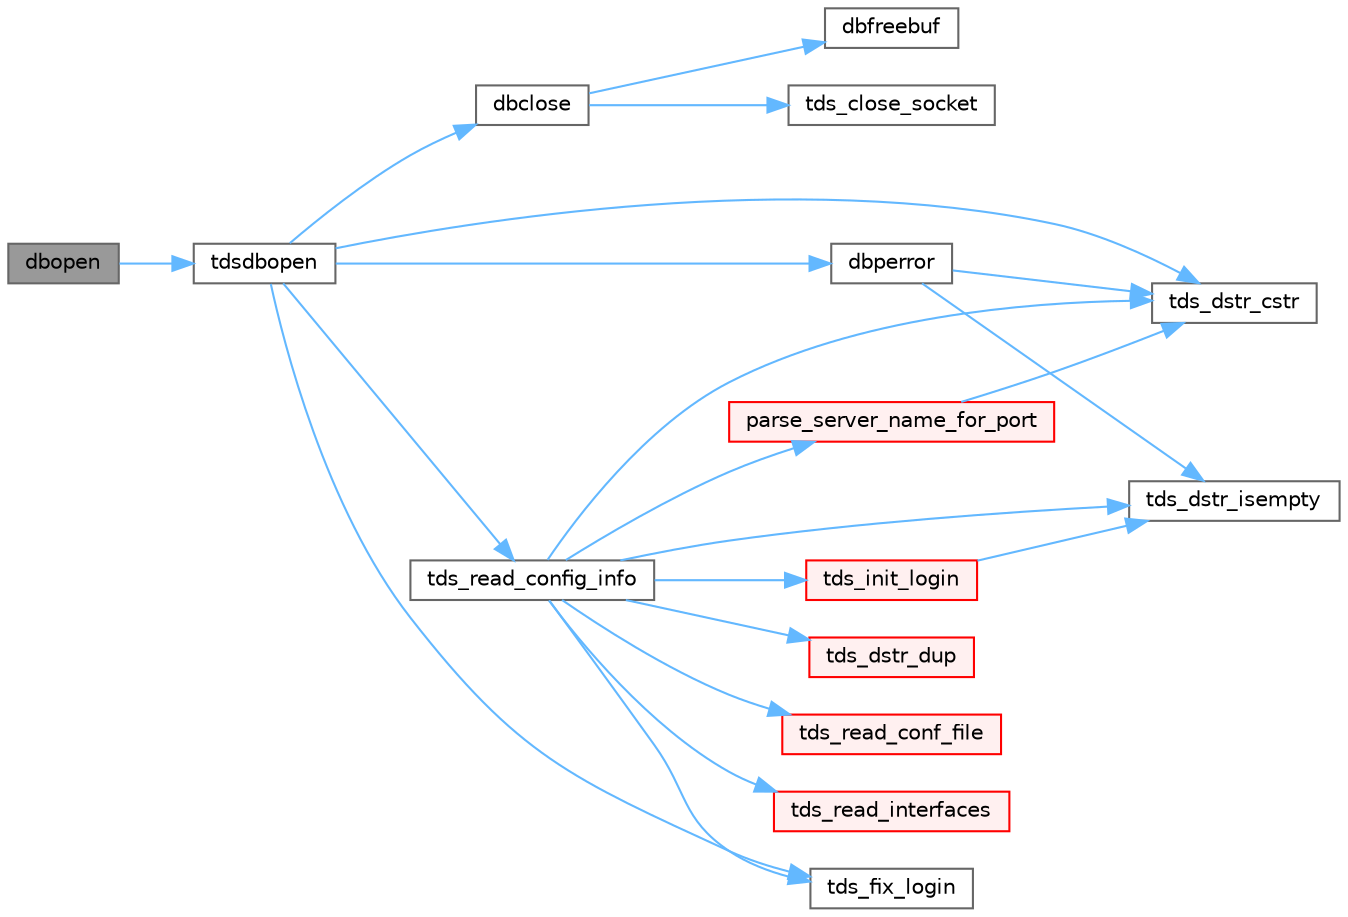 digraph "dbopen"
{
 // LATEX_PDF_SIZE
  bgcolor="transparent";
  edge [fontname=Helvetica,fontsize=10,labelfontname=Helvetica,labelfontsize=10];
  node [fontname=Helvetica,fontsize=10,shape=box,height=0.2,width=0.4];
  rankdir="LR";
  Node1 [id="Node000001",label="dbopen",height=0.2,width=0.4,color="gray40", fillcolor="grey60", style="filled", fontcolor="black",tooltip="Normally not used."];
  Node1 -> Node2 [id="edge1_Node000001_Node000002",color="steelblue1",style="solid",tooltip=" "];
  Node2 [id="Node000002",label="tdsdbopen",height=0.2,width=0.4,color="grey40", fillcolor="white", style="filled",URL="$a00569.html#gae6da75d7b9e7b567890fc83c9459d824",tooltip="Form a connection with the server."];
  Node2 -> Node3 [id="edge2_Node000002_Node000003",color="steelblue1",style="solid",tooltip=" "];
  Node3 [id="Node000003",label="dbclose",height=0.2,width=0.4,color="grey40", fillcolor="white", style="filled",URL="$a00563.html#gaef740b394b44eb33925c2718f7b30d69",tooltip="Close a connection to the server and free associated resources."];
  Node3 -> Node4 [id="edge3_Node000003_Node000004",color="steelblue1",style="solid",tooltip=" "];
  Node4 [id="Node000004",label="dbfreebuf",height=0.2,width=0.4,color="grey40", fillcolor="white", style="filled",URL="$a00563.html#ga0fcfcf6846442dac9dd5584d270ec72a",tooltip="Erase the command buffer, in case DBNOAUTOFREE was set with dbsetopt()."];
  Node3 -> Node5 [id="edge4_Node000003_Node000005",color="steelblue1",style="solid",tooltip=" "];
  Node5 [id="Node000005",label="tds_close_socket",height=0.2,width=0.4,color="grey40", fillcolor="white", style="filled",URL="$a00579.html#ga3e3f76009fce5ceedb2f42bb2c9aed2e",tooltip="Close current socket."];
  Node2 -> Node6 [id="edge5_Node000002_Node000006",color="steelblue1",style="solid",tooltip=" "];
  Node6 [id="Node000006",label="dbperror",height=0.2,width=0.4,color="grey40", fillcolor="white", style="filled",URL="$a00569.html#ga302a4ce6559b81808e3be51615cd1b67",tooltip="Call client-installed error handler."];
  Node6 -> Node7 [id="edge6_Node000006_Node000007",color="steelblue1",style="solid",tooltip=" "];
  Node7 [id="Node000007",label="tds_dstr_cstr",height=0.2,width=0.4,color="grey40", fillcolor="white", style="filled",URL="$a00581.html#gac536f0e4d77d3cff5702719362ec1766",tooltip="Returns a C version (NUL terminated string) of dstr."];
  Node6 -> Node8 [id="edge7_Node000006_Node000008",color="steelblue1",style="solid",tooltip=" "];
  Node8 [id="Node000008",label="tds_dstr_isempty",height=0.2,width=0.4,color="grey40", fillcolor="white", style="filled",URL="$a00581.html#ga197c6af67f2e7469d06c2aa055917b1e",tooltip="test if string is empty"];
  Node2 -> Node7 [id="edge8_Node000002_Node000007",color="steelblue1",style="solid",tooltip=" "];
  Node2 -> Node9 [id="edge9_Node000002_Node000009",color="steelblue1",style="solid",tooltip=" "];
  Node9 [id="Node000009",label="tds_fix_login",height=0.2,width=0.4,color="grey40", fillcolor="white", style="filled",URL="$a00574.html#gacee4f06ba749b10ee9f2e5bb1c4a8910",tooltip="Fix configuration after reading it."];
  Node2 -> Node10 [id="edge10_Node000002_Node000010",color="steelblue1",style="solid",tooltip=" "];
  Node10 [id="Node000010",label="tds_read_config_info",height=0.2,width=0.4,color="grey40", fillcolor="white", style="filled",URL="$a00574.html#ga9ff2436ea56ddcdecf984acf46ce4b90",tooltip="tds_read_config_info() will fill the tds connection structure based on configuration information gath..."];
  Node10 -> Node11 [id="edge11_Node000010_Node000011",color="steelblue1",style="solid",tooltip=" "];
  Node11 [id="Node000011",label="parse_server_name_for_port",height=0.2,width=0.4,color="red", fillcolor="#FFF0F0", style="filled",URL="$a00574.html#ga0f9a22fb6744c5224a97ec3f83af4e15",tooltip="Check the server name to find port info first Warning: connection-> & login-> are all modified when n..."];
  Node11 -> Node7 [id="edge12_Node000011_Node000007",color="steelblue1",style="solid",tooltip=" "];
  Node10 -> Node7 [id="edge13_Node000010_Node000007",color="steelblue1",style="solid",tooltip=" "];
  Node10 -> Node14 [id="edge14_Node000010_Node000014",color="steelblue1",style="solid",tooltip=" "];
  Node14 [id="Node000014",label="tds_dstr_dup",height=0.2,width=0.4,color="red", fillcolor="#FFF0F0", style="filled",URL="$a00581.html#ga4e6d9fa6f9b9551a5a3390e10a5322e6",tooltip="Duplicate a string from another dynamic string."];
  Node10 -> Node8 [id="edge15_Node000010_Node000008",color="steelblue1",style="solid",tooltip=" "];
  Node10 -> Node9 [id="edge16_Node000010_Node000009",color="steelblue1",style="solid",tooltip=" "];
  Node10 -> Node15 [id="edge17_Node000010_Node000015",color="steelblue1",style="solid",tooltip=" "];
  Node15 [id="Node000015",label="tds_init_login",height=0.2,width=0.4,color="red", fillcolor="#FFF0F0", style="filled",URL="$a00577.html#ga4f7b22f681e7160ac03dfe8d2ae8bd39",tooltip="Initialize login structure with locale information and other stuff for connection."];
  Node15 -> Node8 [id="edge18_Node000015_Node000008",color="steelblue1",style="solid",tooltip=" "];
  Node10 -> Node18 [id="edge19_Node000010_Node000018",color="steelblue1",style="solid",tooltip=" "];
  Node18 [id="Node000018",label="tds_read_conf_file",height=0.2,width=0.4,color="red", fillcolor="#FFF0F0", style="filled",URL="$a00574.html#ga4799b423b5d982dbc8f31b7738255eef",tooltip="Read configuration info for given server return 0 on error."];
  Node10 -> Node20 [id="edge20_Node000010_Node000020",color="steelblue1",style="solid",tooltip=" "];
  Node20 [id="Node000020",label="tds_read_interfaces",height=0.2,width=0.4,color="red", fillcolor="#FFF0F0", style="filled",URL="$a00574.html#ga66de78d379cad2ee3d6c26948ad6445f",tooltip="Try to find the IP number and port for a (possibly) logical server name."];
}
